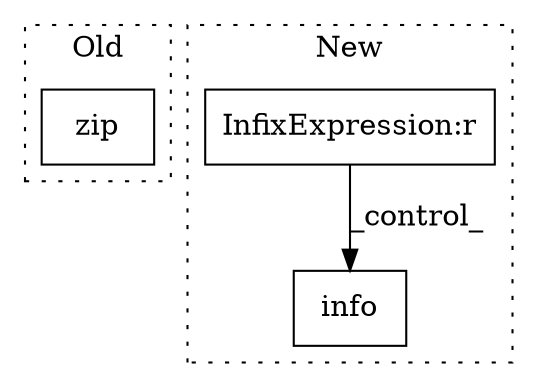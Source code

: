 digraph G {
subgraph cluster0 {
1 [label="zip" a="32" s="3343,3392" l="4,1" shape="box"];
label = "Old";
style="dotted";
}
subgraph cluster1 {
2 [label="info" a="32" s="3561,3660" l="5,1" shape="box"];
3 [label="InfixExpression:r" a="27" s="3514" l="4" shape="box"];
label = "New";
style="dotted";
}
3 -> 2 [label="_control_"];
}